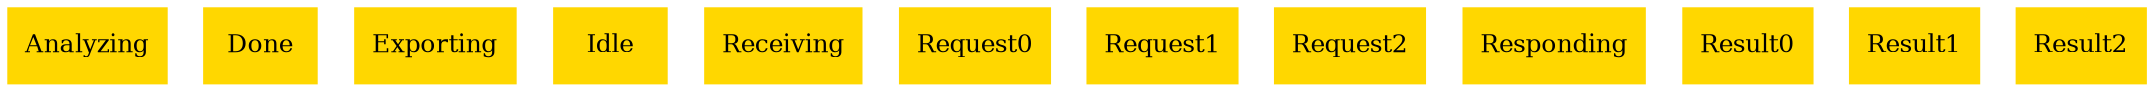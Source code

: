 digraph "graph" {
graph [fontsize=12]
node [fontsize=12]
edge [fontsize=12]
rankdir=TB;
"N0" [uuid="Analyzing", label="Analyzing", color="#ffd700", fontcolor = "#000000", shape = "box", style = "filled, solid"]
"N1" [uuid="Done", label="Done", color="#ffd700", fontcolor = "#000000", shape = "box", style = "filled, solid"]
"N2" [uuid="Exporting", label="Exporting", color="#ffd700", fontcolor = "#000000", shape = "box", style = "filled, solid"]
"N3" [uuid="Idle", label="Idle", color="#ffd700", fontcolor = "#000000", shape = "box", style = "filled, solid"]
"N4" [uuid="Receiving", label="Receiving", color="#ffd700", fontcolor = "#000000", shape = "box", style = "filled, solid"]
"N5" [uuid="Request0", label="Request0", color="#ffd700", fontcolor = "#000000", shape = "box", style = "filled, solid"]
"N6" [uuid="Request1", label="Request1", color="#ffd700", fontcolor = "#000000", shape = "box", style = "filled, solid"]
"N7" [uuid="Request2", label="Request2", color="#ffd700", fontcolor = "#000000", shape = "box", style = "filled, solid"]
"N8" [uuid="Responding", label="Responding", color="#ffd700", fontcolor = "#000000", shape = "box", style = "filled, solid"]
"N9" [uuid="Result0", label="Result0", color="#ffd700", fontcolor = "#000000", shape = "box", style = "filled, solid"]
"N10" [uuid="Result1", label="Result1", color="#ffd700", fontcolor = "#000000", shape = "box", style = "filled, solid"]
"N11" [uuid="Result2", label="Result2", color="#ffd700", fontcolor = "#000000", shape = "box", style = "filled, solid"]
}

